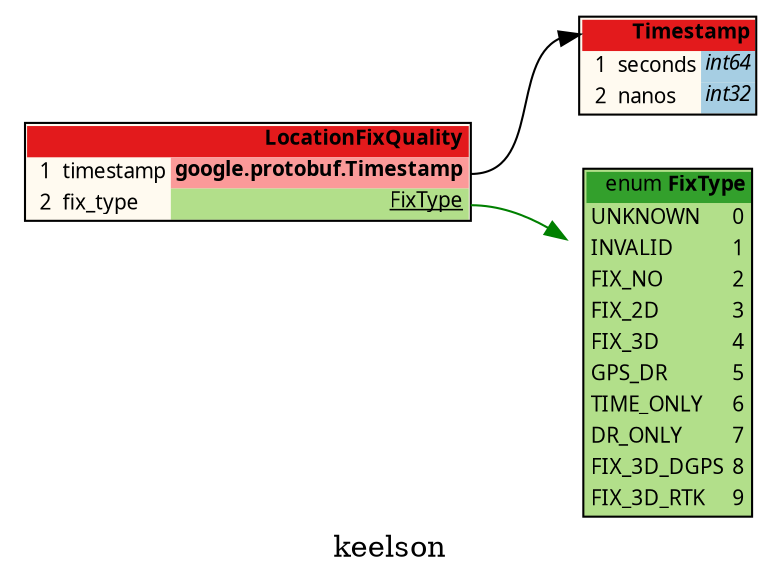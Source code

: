 /*
	do not edit:
	auto-generated by github.com/seamia/protodot
*/
digraph protodot {

	/* package:   keelson */
	/* source:    messages/payloads/LocationFixQuality.proto */
	/* selection: .LocationFixQuality */

	rankdir=LR;
	label="keelson";
	tooltip="keelson";
	bgcolor="transparent"

	node [
		shape=plaintext
		fontsize=10
		fontname="Ubuntu"
	];


	/* ------ nodes ------ */
	Node_Ja_101	[shape=plaintext tooltip="keelson.LocationFixQuality" label=<<TABLE BORDER="1" CELLBORDER="0" CELLSPACING="0" BGCOLOR="#fffaf0"><TR><TD COLSPAN="4" PORT="header" BGCOLOR="#e31a1c" ALIGN="right"><b>LocationFixQuality</b></TD></TR><TR><TD ALIGN="right"></TD><TD ALIGN="right">1</TD><TD ALIGN="left">timestamp</TD><TD BGCOLOR="#fb9a99" PORT="potimestamp" ALIGN="right"><b>google.protobuf.Timestamp</b></TD></TR><TR><TD ALIGN="right"></TD><TD ALIGN="right">2</TD><TD ALIGN="left">fix_type</TD><TD BGCOLOR="#b2df8a" PORT="pofix_type" ALIGN="right"><u>FixType</u></TD></TR></TABLE>>];
	Node_Ja_100	[shape=plaintext tooltip="google.protobuf.Timestamp" label=<<TABLE BORDER="1" CELLBORDER="0" CELLSPACING="0" BGCOLOR="#fffaf0"><TR><TD COLSPAN="4" PORT="header" BGCOLOR="#e31a1c" ALIGN="right"><b>Timestamp</b></TD></TR><TR><TD ALIGN="right"></TD><TD ALIGN="right">1</TD><TD ALIGN="left">seconds</TD><TD BGCOLOR="#a6cee3" PORT="poseconds" ALIGN="right" TITLE="int64"><i>int64</i></TD></TR><TR><TD ALIGN="right"></TD><TD ALIGN="right">2</TD><TD ALIGN="left">nanos</TD><TD BGCOLOR="#a6cee3" PORT="ponanos" ALIGN="right" TITLE="int32"><i>int32</i></TD></TR></TABLE>>];
	Node_Ja_102	[shape=plaintext tooltip="FixType" label=<<TABLE BORDER="1" CELLBORDER="0" CELLSPACING="0" BGCOLOR="#b2df8a"><TR><TD COLSPAN="2" PORT="header" BGCOLOR="#33a02c" ALIGN="right">enum <b>FixType</b></TD></TR><TR><TD BGCOLOR="#b2df8a" ALIGN="left">UNKNOWN</TD><TD BGCOLOR="#b2df8a" ALIGN="left">0</TD></TR><TR><TD BGCOLOR="#b2df8a" ALIGN="left">INVALID</TD><TD BGCOLOR="#b2df8a" ALIGN="left">1</TD></TR><TR><TD BGCOLOR="#b2df8a" ALIGN="left">FIX_NO</TD><TD BGCOLOR="#b2df8a" ALIGN="left">2</TD></TR><TR><TD BGCOLOR="#b2df8a" ALIGN="left">FIX_2D</TD><TD BGCOLOR="#b2df8a" ALIGN="left">3</TD></TR><TR><TD BGCOLOR="#b2df8a" ALIGN="left">FIX_3D</TD><TD BGCOLOR="#b2df8a" ALIGN="left">4</TD></TR><TR><TD BGCOLOR="#b2df8a" ALIGN="left">GPS_DR</TD><TD BGCOLOR="#b2df8a" ALIGN="left">5</TD></TR><TR><TD BGCOLOR="#b2df8a" ALIGN="left">TIME_ONLY</TD><TD BGCOLOR="#b2df8a" ALIGN="left">6</TD></TR><TR><TD BGCOLOR="#b2df8a" ALIGN="left">DR_ONLY</TD><TD BGCOLOR="#b2df8a" ALIGN="left">7</TD></TR><TR><TD BGCOLOR="#b2df8a" ALIGN="left">FIX_3D_DGPS</TD><TD BGCOLOR="#b2df8a" ALIGN="left">8</TD></TR><TR><TD BGCOLOR="#b2df8a" ALIGN="left">FIX_3D_RTK</TD><TD BGCOLOR="#b2df8a" ALIGN="left">9</TD></TR></TABLE>>];

	/* ------ connections ------ */
	Node_Ja_101:potimestamp:e	-> Node_Ja_100:header [color="#000000" tooltip="Ja_101 --> Ja_100"];
	Node_Ja_101:pofix_type:e	-> Node_Ja_102 [color="#008000" tooltip="Ja_101 --> Ja_102"];

	/* generated by github.com/seamia/protodot on Thursday, 08-May-25 19:23:50 UTC */
}
